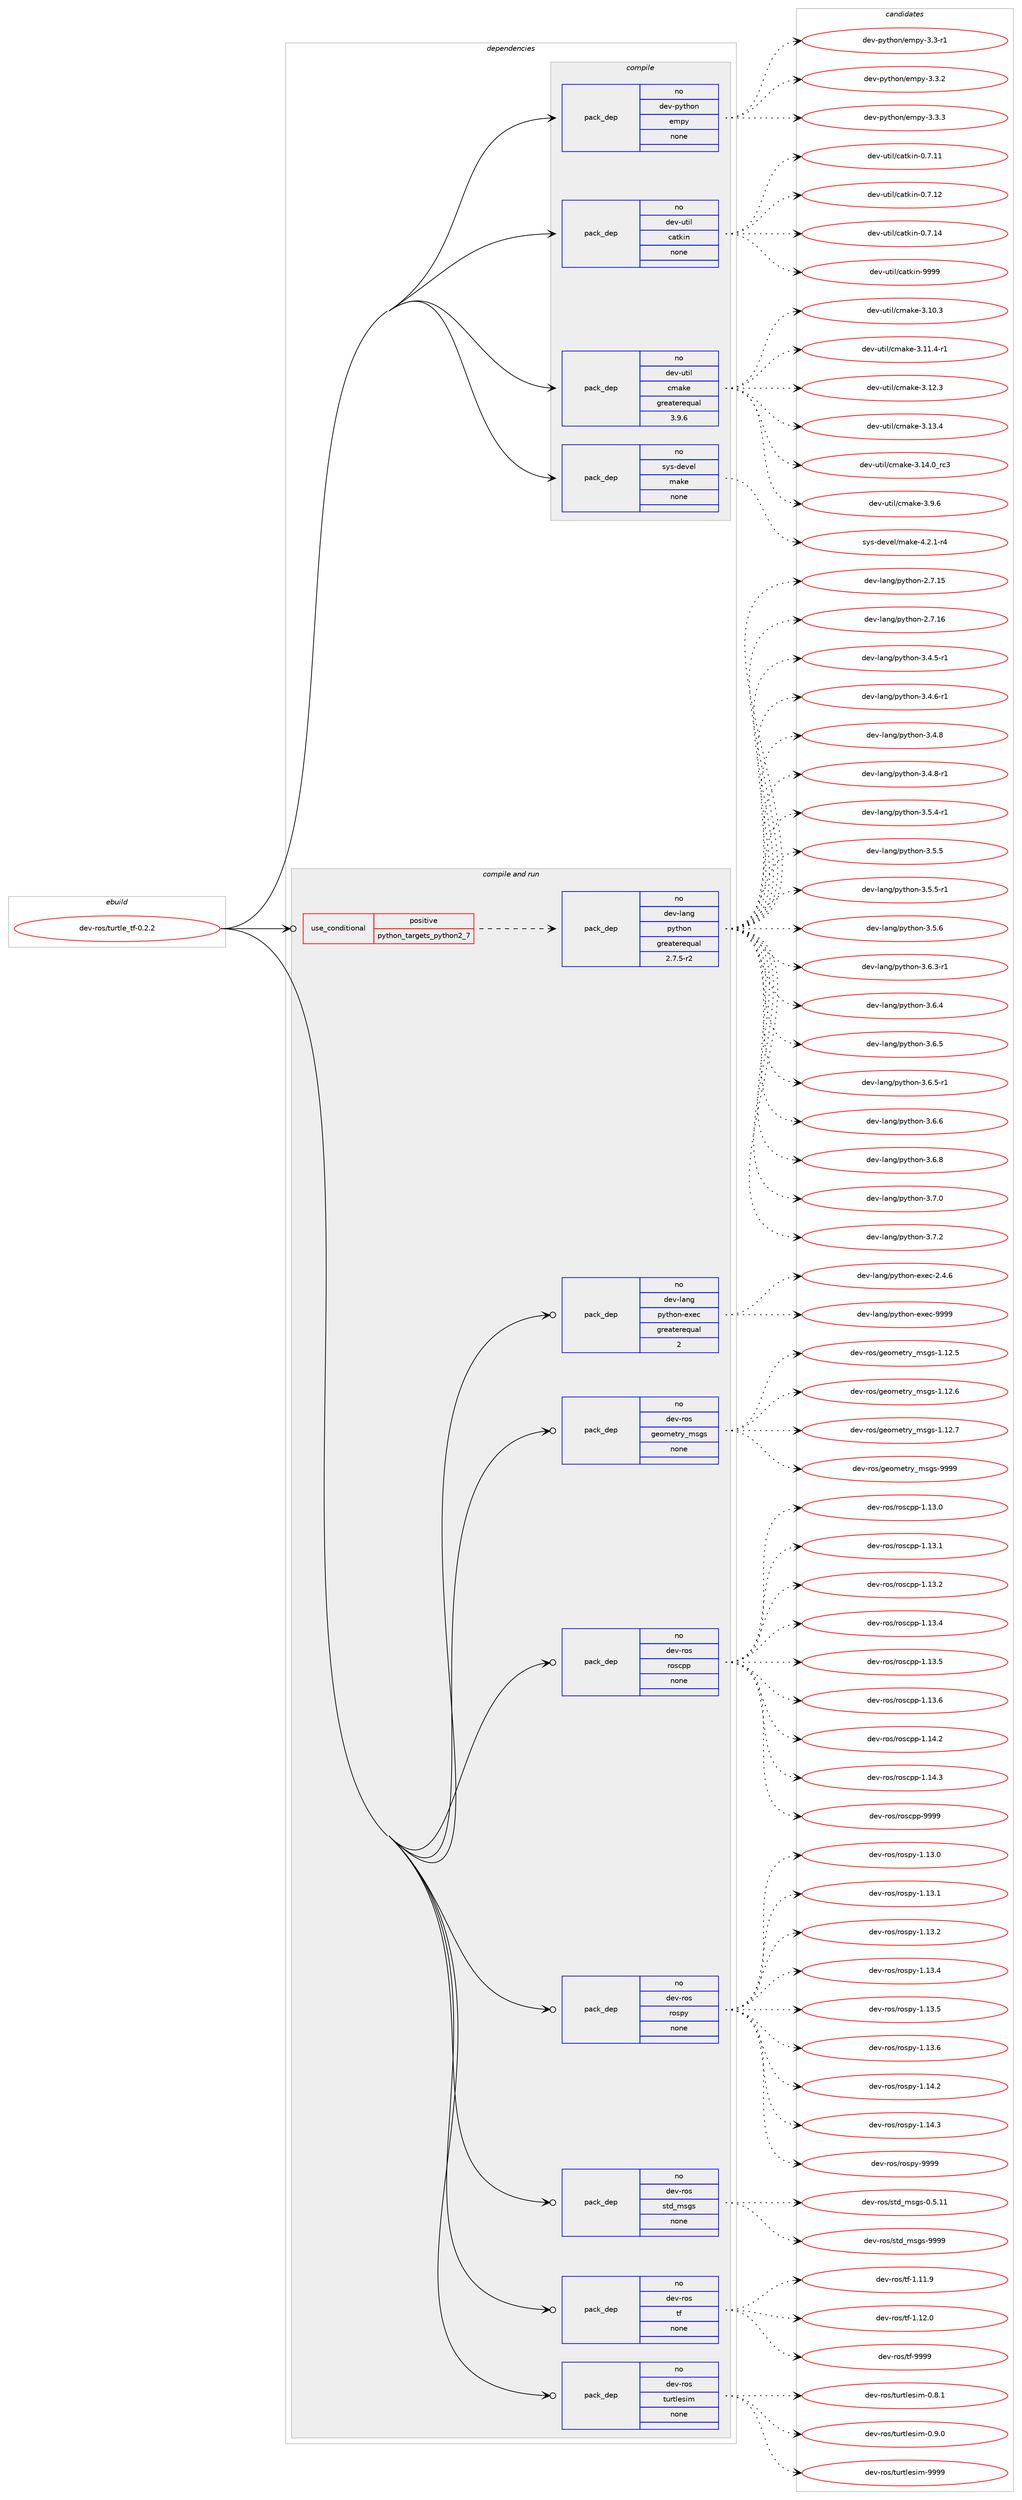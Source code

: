 digraph prolog {

# *************
# Graph options
# *************

newrank=true;
concentrate=true;
compound=true;
graph [rankdir=LR,fontname=Helvetica,fontsize=10,ranksep=1.5];#, ranksep=2.5, nodesep=0.2];
edge  [arrowhead=vee];
node  [fontname=Helvetica,fontsize=10];

# **********
# The ebuild
# **********

subgraph cluster_leftcol {
color=gray;
rank=same;
label=<<i>ebuild</i>>;
id [label="dev-ros/turtle_tf-0.2.2", color=red, width=4, href="../dev-ros/turtle_tf-0.2.2.svg"];
}

# ****************
# The dependencies
# ****************

subgraph cluster_midcol {
color=gray;
label=<<i>dependencies</i>>;
subgraph cluster_compile {
fillcolor="#eeeeee";
style=filled;
label=<<i>compile</i>>;
subgraph pack1061464 {
dependency1476642 [label=<<TABLE BORDER="0" CELLBORDER="1" CELLSPACING="0" CELLPADDING="4" WIDTH="220"><TR><TD ROWSPAN="6" CELLPADDING="30">pack_dep</TD></TR><TR><TD WIDTH="110">no</TD></TR><TR><TD>dev-python</TD></TR><TR><TD>empy</TD></TR><TR><TD>none</TD></TR><TR><TD></TD></TR></TABLE>>, shape=none, color=blue];
}
id:e -> dependency1476642:w [weight=20,style="solid",arrowhead="vee"];
subgraph pack1061465 {
dependency1476643 [label=<<TABLE BORDER="0" CELLBORDER="1" CELLSPACING="0" CELLPADDING="4" WIDTH="220"><TR><TD ROWSPAN="6" CELLPADDING="30">pack_dep</TD></TR><TR><TD WIDTH="110">no</TD></TR><TR><TD>dev-util</TD></TR><TR><TD>catkin</TD></TR><TR><TD>none</TD></TR><TR><TD></TD></TR></TABLE>>, shape=none, color=blue];
}
id:e -> dependency1476643:w [weight=20,style="solid",arrowhead="vee"];
subgraph pack1061466 {
dependency1476644 [label=<<TABLE BORDER="0" CELLBORDER="1" CELLSPACING="0" CELLPADDING="4" WIDTH="220"><TR><TD ROWSPAN="6" CELLPADDING="30">pack_dep</TD></TR><TR><TD WIDTH="110">no</TD></TR><TR><TD>dev-util</TD></TR><TR><TD>cmake</TD></TR><TR><TD>greaterequal</TD></TR><TR><TD>3.9.6</TD></TR></TABLE>>, shape=none, color=blue];
}
id:e -> dependency1476644:w [weight=20,style="solid",arrowhead="vee"];
subgraph pack1061467 {
dependency1476645 [label=<<TABLE BORDER="0" CELLBORDER="1" CELLSPACING="0" CELLPADDING="4" WIDTH="220"><TR><TD ROWSPAN="6" CELLPADDING="30">pack_dep</TD></TR><TR><TD WIDTH="110">no</TD></TR><TR><TD>sys-devel</TD></TR><TR><TD>make</TD></TR><TR><TD>none</TD></TR><TR><TD></TD></TR></TABLE>>, shape=none, color=blue];
}
id:e -> dependency1476645:w [weight=20,style="solid",arrowhead="vee"];
}
subgraph cluster_compileandrun {
fillcolor="#eeeeee";
style=filled;
label=<<i>compile and run</i>>;
subgraph cond391788 {
dependency1476646 [label=<<TABLE BORDER="0" CELLBORDER="1" CELLSPACING="0" CELLPADDING="4"><TR><TD ROWSPAN="3" CELLPADDING="10">use_conditional</TD></TR><TR><TD>positive</TD></TR><TR><TD>python_targets_python2_7</TD></TR></TABLE>>, shape=none, color=red];
subgraph pack1061468 {
dependency1476647 [label=<<TABLE BORDER="0" CELLBORDER="1" CELLSPACING="0" CELLPADDING="4" WIDTH="220"><TR><TD ROWSPAN="6" CELLPADDING="30">pack_dep</TD></TR><TR><TD WIDTH="110">no</TD></TR><TR><TD>dev-lang</TD></TR><TR><TD>python</TD></TR><TR><TD>greaterequal</TD></TR><TR><TD>2.7.5-r2</TD></TR></TABLE>>, shape=none, color=blue];
}
dependency1476646:e -> dependency1476647:w [weight=20,style="dashed",arrowhead="vee"];
}
id:e -> dependency1476646:w [weight=20,style="solid",arrowhead="odotvee"];
subgraph pack1061469 {
dependency1476648 [label=<<TABLE BORDER="0" CELLBORDER="1" CELLSPACING="0" CELLPADDING="4" WIDTH="220"><TR><TD ROWSPAN="6" CELLPADDING="30">pack_dep</TD></TR><TR><TD WIDTH="110">no</TD></TR><TR><TD>dev-lang</TD></TR><TR><TD>python-exec</TD></TR><TR><TD>greaterequal</TD></TR><TR><TD>2</TD></TR></TABLE>>, shape=none, color=blue];
}
id:e -> dependency1476648:w [weight=20,style="solid",arrowhead="odotvee"];
subgraph pack1061470 {
dependency1476649 [label=<<TABLE BORDER="0" CELLBORDER="1" CELLSPACING="0" CELLPADDING="4" WIDTH="220"><TR><TD ROWSPAN="6" CELLPADDING="30">pack_dep</TD></TR><TR><TD WIDTH="110">no</TD></TR><TR><TD>dev-ros</TD></TR><TR><TD>geometry_msgs</TD></TR><TR><TD>none</TD></TR><TR><TD></TD></TR></TABLE>>, shape=none, color=blue];
}
id:e -> dependency1476649:w [weight=20,style="solid",arrowhead="odotvee"];
subgraph pack1061471 {
dependency1476650 [label=<<TABLE BORDER="0" CELLBORDER="1" CELLSPACING="0" CELLPADDING="4" WIDTH="220"><TR><TD ROWSPAN="6" CELLPADDING="30">pack_dep</TD></TR><TR><TD WIDTH="110">no</TD></TR><TR><TD>dev-ros</TD></TR><TR><TD>roscpp</TD></TR><TR><TD>none</TD></TR><TR><TD></TD></TR></TABLE>>, shape=none, color=blue];
}
id:e -> dependency1476650:w [weight=20,style="solid",arrowhead="odotvee"];
subgraph pack1061472 {
dependency1476651 [label=<<TABLE BORDER="0" CELLBORDER="1" CELLSPACING="0" CELLPADDING="4" WIDTH="220"><TR><TD ROWSPAN="6" CELLPADDING="30">pack_dep</TD></TR><TR><TD WIDTH="110">no</TD></TR><TR><TD>dev-ros</TD></TR><TR><TD>rospy</TD></TR><TR><TD>none</TD></TR><TR><TD></TD></TR></TABLE>>, shape=none, color=blue];
}
id:e -> dependency1476651:w [weight=20,style="solid",arrowhead="odotvee"];
subgraph pack1061473 {
dependency1476652 [label=<<TABLE BORDER="0" CELLBORDER="1" CELLSPACING="0" CELLPADDING="4" WIDTH="220"><TR><TD ROWSPAN="6" CELLPADDING="30">pack_dep</TD></TR><TR><TD WIDTH="110">no</TD></TR><TR><TD>dev-ros</TD></TR><TR><TD>std_msgs</TD></TR><TR><TD>none</TD></TR><TR><TD></TD></TR></TABLE>>, shape=none, color=blue];
}
id:e -> dependency1476652:w [weight=20,style="solid",arrowhead="odotvee"];
subgraph pack1061474 {
dependency1476653 [label=<<TABLE BORDER="0" CELLBORDER="1" CELLSPACING="0" CELLPADDING="4" WIDTH="220"><TR><TD ROWSPAN="6" CELLPADDING="30">pack_dep</TD></TR><TR><TD WIDTH="110">no</TD></TR><TR><TD>dev-ros</TD></TR><TR><TD>tf</TD></TR><TR><TD>none</TD></TR><TR><TD></TD></TR></TABLE>>, shape=none, color=blue];
}
id:e -> dependency1476653:w [weight=20,style="solid",arrowhead="odotvee"];
subgraph pack1061475 {
dependency1476654 [label=<<TABLE BORDER="0" CELLBORDER="1" CELLSPACING="0" CELLPADDING="4" WIDTH="220"><TR><TD ROWSPAN="6" CELLPADDING="30">pack_dep</TD></TR><TR><TD WIDTH="110">no</TD></TR><TR><TD>dev-ros</TD></TR><TR><TD>turtlesim</TD></TR><TR><TD>none</TD></TR><TR><TD></TD></TR></TABLE>>, shape=none, color=blue];
}
id:e -> dependency1476654:w [weight=20,style="solid",arrowhead="odotvee"];
}
subgraph cluster_run {
fillcolor="#eeeeee";
style=filled;
label=<<i>run</i>>;
}
}

# **************
# The candidates
# **************

subgraph cluster_choices {
rank=same;
color=gray;
label=<<i>candidates</i>>;

subgraph choice1061464 {
color=black;
nodesep=1;
choice1001011184511212111610411111047101109112121455146514511449 [label="dev-python/empy-3.3-r1", color=red, width=4,href="../dev-python/empy-3.3-r1.svg"];
choice1001011184511212111610411111047101109112121455146514650 [label="dev-python/empy-3.3.2", color=red, width=4,href="../dev-python/empy-3.3.2.svg"];
choice1001011184511212111610411111047101109112121455146514651 [label="dev-python/empy-3.3.3", color=red, width=4,href="../dev-python/empy-3.3.3.svg"];
dependency1476642:e -> choice1001011184511212111610411111047101109112121455146514511449:w [style=dotted,weight="100"];
dependency1476642:e -> choice1001011184511212111610411111047101109112121455146514650:w [style=dotted,weight="100"];
dependency1476642:e -> choice1001011184511212111610411111047101109112121455146514651:w [style=dotted,weight="100"];
}
subgraph choice1061465 {
color=black;
nodesep=1;
choice1001011184511711610510847999711610710511045484655464949 [label="dev-util/catkin-0.7.11", color=red, width=4,href="../dev-util/catkin-0.7.11.svg"];
choice1001011184511711610510847999711610710511045484655464950 [label="dev-util/catkin-0.7.12", color=red, width=4,href="../dev-util/catkin-0.7.12.svg"];
choice1001011184511711610510847999711610710511045484655464952 [label="dev-util/catkin-0.7.14", color=red, width=4,href="../dev-util/catkin-0.7.14.svg"];
choice100101118451171161051084799971161071051104557575757 [label="dev-util/catkin-9999", color=red, width=4,href="../dev-util/catkin-9999.svg"];
dependency1476643:e -> choice1001011184511711610510847999711610710511045484655464949:w [style=dotted,weight="100"];
dependency1476643:e -> choice1001011184511711610510847999711610710511045484655464950:w [style=dotted,weight="100"];
dependency1476643:e -> choice1001011184511711610510847999711610710511045484655464952:w [style=dotted,weight="100"];
dependency1476643:e -> choice100101118451171161051084799971161071051104557575757:w [style=dotted,weight="100"];
}
subgraph choice1061466 {
color=black;
nodesep=1;
choice1001011184511711610510847991099710710145514649484651 [label="dev-util/cmake-3.10.3", color=red, width=4,href="../dev-util/cmake-3.10.3.svg"];
choice10010111845117116105108479910997107101455146494946524511449 [label="dev-util/cmake-3.11.4-r1", color=red, width=4,href="../dev-util/cmake-3.11.4-r1.svg"];
choice1001011184511711610510847991099710710145514649504651 [label="dev-util/cmake-3.12.3", color=red, width=4,href="../dev-util/cmake-3.12.3.svg"];
choice1001011184511711610510847991099710710145514649514652 [label="dev-util/cmake-3.13.4", color=red, width=4,href="../dev-util/cmake-3.13.4.svg"];
choice1001011184511711610510847991099710710145514649524648951149951 [label="dev-util/cmake-3.14.0_rc3", color=red, width=4,href="../dev-util/cmake-3.14.0_rc3.svg"];
choice10010111845117116105108479910997107101455146574654 [label="dev-util/cmake-3.9.6", color=red, width=4,href="../dev-util/cmake-3.9.6.svg"];
dependency1476644:e -> choice1001011184511711610510847991099710710145514649484651:w [style=dotted,weight="100"];
dependency1476644:e -> choice10010111845117116105108479910997107101455146494946524511449:w [style=dotted,weight="100"];
dependency1476644:e -> choice1001011184511711610510847991099710710145514649504651:w [style=dotted,weight="100"];
dependency1476644:e -> choice1001011184511711610510847991099710710145514649514652:w [style=dotted,weight="100"];
dependency1476644:e -> choice1001011184511711610510847991099710710145514649524648951149951:w [style=dotted,weight="100"];
dependency1476644:e -> choice10010111845117116105108479910997107101455146574654:w [style=dotted,weight="100"];
}
subgraph choice1061467 {
color=black;
nodesep=1;
choice1151211154510010111810110847109971071014552465046494511452 [label="sys-devel/make-4.2.1-r4", color=red, width=4,href="../sys-devel/make-4.2.1-r4.svg"];
dependency1476645:e -> choice1151211154510010111810110847109971071014552465046494511452:w [style=dotted,weight="100"];
}
subgraph choice1061468 {
color=black;
nodesep=1;
choice10010111845108971101034711212111610411111045504655464953 [label="dev-lang/python-2.7.15", color=red, width=4,href="../dev-lang/python-2.7.15.svg"];
choice10010111845108971101034711212111610411111045504655464954 [label="dev-lang/python-2.7.16", color=red, width=4,href="../dev-lang/python-2.7.16.svg"];
choice1001011184510897110103471121211161041111104551465246534511449 [label="dev-lang/python-3.4.5-r1", color=red, width=4,href="../dev-lang/python-3.4.5-r1.svg"];
choice1001011184510897110103471121211161041111104551465246544511449 [label="dev-lang/python-3.4.6-r1", color=red, width=4,href="../dev-lang/python-3.4.6-r1.svg"];
choice100101118451089711010347112121116104111110455146524656 [label="dev-lang/python-3.4.8", color=red, width=4,href="../dev-lang/python-3.4.8.svg"];
choice1001011184510897110103471121211161041111104551465246564511449 [label="dev-lang/python-3.4.8-r1", color=red, width=4,href="../dev-lang/python-3.4.8-r1.svg"];
choice1001011184510897110103471121211161041111104551465346524511449 [label="dev-lang/python-3.5.4-r1", color=red, width=4,href="../dev-lang/python-3.5.4-r1.svg"];
choice100101118451089711010347112121116104111110455146534653 [label="dev-lang/python-3.5.5", color=red, width=4,href="../dev-lang/python-3.5.5.svg"];
choice1001011184510897110103471121211161041111104551465346534511449 [label="dev-lang/python-3.5.5-r1", color=red, width=4,href="../dev-lang/python-3.5.5-r1.svg"];
choice100101118451089711010347112121116104111110455146534654 [label="dev-lang/python-3.5.6", color=red, width=4,href="../dev-lang/python-3.5.6.svg"];
choice1001011184510897110103471121211161041111104551465446514511449 [label="dev-lang/python-3.6.3-r1", color=red, width=4,href="../dev-lang/python-3.6.3-r1.svg"];
choice100101118451089711010347112121116104111110455146544652 [label="dev-lang/python-3.6.4", color=red, width=4,href="../dev-lang/python-3.6.4.svg"];
choice100101118451089711010347112121116104111110455146544653 [label="dev-lang/python-3.6.5", color=red, width=4,href="../dev-lang/python-3.6.5.svg"];
choice1001011184510897110103471121211161041111104551465446534511449 [label="dev-lang/python-3.6.5-r1", color=red, width=4,href="../dev-lang/python-3.6.5-r1.svg"];
choice100101118451089711010347112121116104111110455146544654 [label="dev-lang/python-3.6.6", color=red, width=4,href="../dev-lang/python-3.6.6.svg"];
choice100101118451089711010347112121116104111110455146544656 [label="dev-lang/python-3.6.8", color=red, width=4,href="../dev-lang/python-3.6.8.svg"];
choice100101118451089711010347112121116104111110455146554648 [label="dev-lang/python-3.7.0", color=red, width=4,href="../dev-lang/python-3.7.0.svg"];
choice100101118451089711010347112121116104111110455146554650 [label="dev-lang/python-3.7.2", color=red, width=4,href="../dev-lang/python-3.7.2.svg"];
dependency1476647:e -> choice10010111845108971101034711212111610411111045504655464953:w [style=dotted,weight="100"];
dependency1476647:e -> choice10010111845108971101034711212111610411111045504655464954:w [style=dotted,weight="100"];
dependency1476647:e -> choice1001011184510897110103471121211161041111104551465246534511449:w [style=dotted,weight="100"];
dependency1476647:e -> choice1001011184510897110103471121211161041111104551465246544511449:w [style=dotted,weight="100"];
dependency1476647:e -> choice100101118451089711010347112121116104111110455146524656:w [style=dotted,weight="100"];
dependency1476647:e -> choice1001011184510897110103471121211161041111104551465246564511449:w [style=dotted,weight="100"];
dependency1476647:e -> choice1001011184510897110103471121211161041111104551465346524511449:w [style=dotted,weight="100"];
dependency1476647:e -> choice100101118451089711010347112121116104111110455146534653:w [style=dotted,weight="100"];
dependency1476647:e -> choice1001011184510897110103471121211161041111104551465346534511449:w [style=dotted,weight="100"];
dependency1476647:e -> choice100101118451089711010347112121116104111110455146534654:w [style=dotted,weight="100"];
dependency1476647:e -> choice1001011184510897110103471121211161041111104551465446514511449:w [style=dotted,weight="100"];
dependency1476647:e -> choice100101118451089711010347112121116104111110455146544652:w [style=dotted,weight="100"];
dependency1476647:e -> choice100101118451089711010347112121116104111110455146544653:w [style=dotted,weight="100"];
dependency1476647:e -> choice1001011184510897110103471121211161041111104551465446534511449:w [style=dotted,weight="100"];
dependency1476647:e -> choice100101118451089711010347112121116104111110455146544654:w [style=dotted,weight="100"];
dependency1476647:e -> choice100101118451089711010347112121116104111110455146544656:w [style=dotted,weight="100"];
dependency1476647:e -> choice100101118451089711010347112121116104111110455146554648:w [style=dotted,weight="100"];
dependency1476647:e -> choice100101118451089711010347112121116104111110455146554650:w [style=dotted,weight="100"];
}
subgraph choice1061469 {
color=black;
nodesep=1;
choice1001011184510897110103471121211161041111104510112010199455046524654 [label="dev-lang/python-exec-2.4.6", color=red, width=4,href="../dev-lang/python-exec-2.4.6.svg"];
choice10010111845108971101034711212111610411111045101120101994557575757 [label="dev-lang/python-exec-9999", color=red, width=4,href="../dev-lang/python-exec-9999.svg"];
dependency1476648:e -> choice1001011184510897110103471121211161041111104510112010199455046524654:w [style=dotted,weight="100"];
dependency1476648:e -> choice10010111845108971101034711212111610411111045101120101994557575757:w [style=dotted,weight="100"];
}
subgraph choice1061470 {
color=black;
nodesep=1;
choice10010111845114111115471031011111091011161141219510911510311545494649504653 [label="dev-ros/geometry_msgs-1.12.5", color=red, width=4,href="../dev-ros/geometry_msgs-1.12.5.svg"];
choice10010111845114111115471031011111091011161141219510911510311545494649504654 [label="dev-ros/geometry_msgs-1.12.6", color=red, width=4,href="../dev-ros/geometry_msgs-1.12.6.svg"];
choice10010111845114111115471031011111091011161141219510911510311545494649504655 [label="dev-ros/geometry_msgs-1.12.7", color=red, width=4,href="../dev-ros/geometry_msgs-1.12.7.svg"];
choice1001011184511411111547103101111109101116114121951091151031154557575757 [label="dev-ros/geometry_msgs-9999", color=red, width=4,href="../dev-ros/geometry_msgs-9999.svg"];
dependency1476649:e -> choice10010111845114111115471031011111091011161141219510911510311545494649504653:w [style=dotted,weight="100"];
dependency1476649:e -> choice10010111845114111115471031011111091011161141219510911510311545494649504654:w [style=dotted,weight="100"];
dependency1476649:e -> choice10010111845114111115471031011111091011161141219510911510311545494649504655:w [style=dotted,weight="100"];
dependency1476649:e -> choice1001011184511411111547103101111109101116114121951091151031154557575757:w [style=dotted,weight="100"];
}
subgraph choice1061471 {
color=black;
nodesep=1;
choice10010111845114111115471141111159911211245494649514648 [label="dev-ros/roscpp-1.13.0", color=red, width=4,href="../dev-ros/roscpp-1.13.0.svg"];
choice10010111845114111115471141111159911211245494649514649 [label="dev-ros/roscpp-1.13.1", color=red, width=4,href="../dev-ros/roscpp-1.13.1.svg"];
choice10010111845114111115471141111159911211245494649514650 [label="dev-ros/roscpp-1.13.2", color=red, width=4,href="../dev-ros/roscpp-1.13.2.svg"];
choice10010111845114111115471141111159911211245494649514652 [label="dev-ros/roscpp-1.13.4", color=red, width=4,href="../dev-ros/roscpp-1.13.4.svg"];
choice10010111845114111115471141111159911211245494649514653 [label="dev-ros/roscpp-1.13.5", color=red, width=4,href="../dev-ros/roscpp-1.13.5.svg"];
choice10010111845114111115471141111159911211245494649514654 [label="dev-ros/roscpp-1.13.6", color=red, width=4,href="../dev-ros/roscpp-1.13.6.svg"];
choice10010111845114111115471141111159911211245494649524650 [label="dev-ros/roscpp-1.14.2", color=red, width=4,href="../dev-ros/roscpp-1.14.2.svg"];
choice10010111845114111115471141111159911211245494649524651 [label="dev-ros/roscpp-1.14.3", color=red, width=4,href="../dev-ros/roscpp-1.14.3.svg"];
choice1001011184511411111547114111115991121124557575757 [label="dev-ros/roscpp-9999", color=red, width=4,href="../dev-ros/roscpp-9999.svg"];
dependency1476650:e -> choice10010111845114111115471141111159911211245494649514648:w [style=dotted,weight="100"];
dependency1476650:e -> choice10010111845114111115471141111159911211245494649514649:w [style=dotted,weight="100"];
dependency1476650:e -> choice10010111845114111115471141111159911211245494649514650:w [style=dotted,weight="100"];
dependency1476650:e -> choice10010111845114111115471141111159911211245494649514652:w [style=dotted,weight="100"];
dependency1476650:e -> choice10010111845114111115471141111159911211245494649514653:w [style=dotted,weight="100"];
dependency1476650:e -> choice10010111845114111115471141111159911211245494649514654:w [style=dotted,weight="100"];
dependency1476650:e -> choice10010111845114111115471141111159911211245494649524650:w [style=dotted,weight="100"];
dependency1476650:e -> choice10010111845114111115471141111159911211245494649524651:w [style=dotted,weight="100"];
dependency1476650:e -> choice1001011184511411111547114111115991121124557575757:w [style=dotted,weight="100"];
}
subgraph choice1061472 {
color=black;
nodesep=1;
choice100101118451141111154711411111511212145494649514648 [label="dev-ros/rospy-1.13.0", color=red, width=4,href="../dev-ros/rospy-1.13.0.svg"];
choice100101118451141111154711411111511212145494649514649 [label="dev-ros/rospy-1.13.1", color=red, width=4,href="../dev-ros/rospy-1.13.1.svg"];
choice100101118451141111154711411111511212145494649514650 [label="dev-ros/rospy-1.13.2", color=red, width=4,href="../dev-ros/rospy-1.13.2.svg"];
choice100101118451141111154711411111511212145494649514652 [label="dev-ros/rospy-1.13.4", color=red, width=4,href="../dev-ros/rospy-1.13.4.svg"];
choice100101118451141111154711411111511212145494649514653 [label="dev-ros/rospy-1.13.5", color=red, width=4,href="../dev-ros/rospy-1.13.5.svg"];
choice100101118451141111154711411111511212145494649514654 [label="dev-ros/rospy-1.13.6", color=red, width=4,href="../dev-ros/rospy-1.13.6.svg"];
choice100101118451141111154711411111511212145494649524650 [label="dev-ros/rospy-1.14.2", color=red, width=4,href="../dev-ros/rospy-1.14.2.svg"];
choice100101118451141111154711411111511212145494649524651 [label="dev-ros/rospy-1.14.3", color=red, width=4,href="../dev-ros/rospy-1.14.3.svg"];
choice10010111845114111115471141111151121214557575757 [label="dev-ros/rospy-9999", color=red, width=4,href="../dev-ros/rospy-9999.svg"];
dependency1476651:e -> choice100101118451141111154711411111511212145494649514648:w [style=dotted,weight="100"];
dependency1476651:e -> choice100101118451141111154711411111511212145494649514649:w [style=dotted,weight="100"];
dependency1476651:e -> choice100101118451141111154711411111511212145494649514650:w [style=dotted,weight="100"];
dependency1476651:e -> choice100101118451141111154711411111511212145494649514652:w [style=dotted,weight="100"];
dependency1476651:e -> choice100101118451141111154711411111511212145494649514653:w [style=dotted,weight="100"];
dependency1476651:e -> choice100101118451141111154711411111511212145494649514654:w [style=dotted,weight="100"];
dependency1476651:e -> choice100101118451141111154711411111511212145494649524650:w [style=dotted,weight="100"];
dependency1476651:e -> choice100101118451141111154711411111511212145494649524651:w [style=dotted,weight="100"];
dependency1476651:e -> choice10010111845114111115471141111151121214557575757:w [style=dotted,weight="100"];
}
subgraph choice1061473 {
color=black;
nodesep=1;
choice10010111845114111115471151161009510911510311545484653464949 [label="dev-ros/std_msgs-0.5.11", color=red, width=4,href="../dev-ros/std_msgs-0.5.11.svg"];
choice1001011184511411111547115116100951091151031154557575757 [label="dev-ros/std_msgs-9999", color=red, width=4,href="../dev-ros/std_msgs-9999.svg"];
dependency1476652:e -> choice10010111845114111115471151161009510911510311545484653464949:w [style=dotted,weight="100"];
dependency1476652:e -> choice1001011184511411111547115116100951091151031154557575757:w [style=dotted,weight="100"];
}
subgraph choice1061474 {
color=black;
nodesep=1;
choice100101118451141111154711610245494649494657 [label="dev-ros/tf-1.11.9", color=red, width=4,href="../dev-ros/tf-1.11.9.svg"];
choice100101118451141111154711610245494649504648 [label="dev-ros/tf-1.12.0", color=red, width=4,href="../dev-ros/tf-1.12.0.svg"];
choice10010111845114111115471161024557575757 [label="dev-ros/tf-9999", color=red, width=4,href="../dev-ros/tf-9999.svg"];
dependency1476653:e -> choice100101118451141111154711610245494649494657:w [style=dotted,weight="100"];
dependency1476653:e -> choice100101118451141111154711610245494649504648:w [style=dotted,weight="100"];
dependency1476653:e -> choice10010111845114111115471161024557575757:w [style=dotted,weight="100"];
}
subgraph choice1061475 {
color=black;
nodesep=1;
choice1001011184511411111547116117114116108101115105109454846564649 [label="dev-ros/turtlesim-0.8.1", color=red, width=4,href="../dev-ros/turtlesim-0.8.1.svg"];
choice1001011184511411111547116117114116108101115105109454846574648 [label="dev-ros/turtlesim-0.9.0", color=red, width=4,href="../dev-ros/turtlesim-0.9.0.svg"];
choice10010111845114111115471161171141161081011151051094557575757 [label="dev-ros/turtlesim-9999", color=red, width=4,href="../dev-ros/turtlesim-9999.svg"];
dependency1476654:e -> choice1001011184511411111547116117114116108101115105109454846564649:w [style=dotted,weight="100"];
dependency1476654:e -> choice1001011184511411111547116117114116108101115105109454846574648:w [style=dotted,weight="100"];
dependency1476654:e -> choice10010111845114111115471161171141161081011151051094557575757:w [style=dotted,weight="100"];
}
}

}
